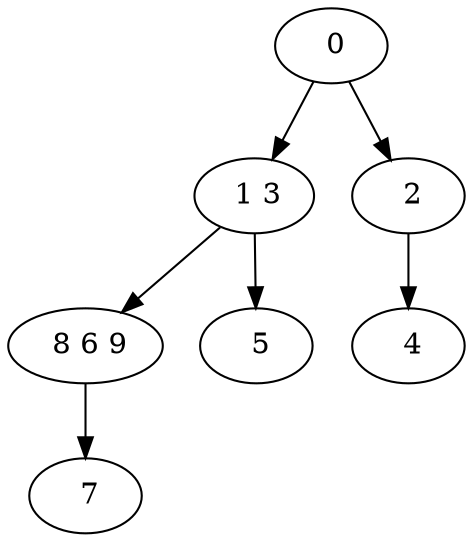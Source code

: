 digraph mytree {
" 0" -> " 1 3";
" 0" -> " 2";
" 1 3" -> " 8 6 9";
" 1 3" -> " 5";
" 2" -> " 4";
" 8 6 9" -> " 7";
" 4";
" 5";
" 7";
}
